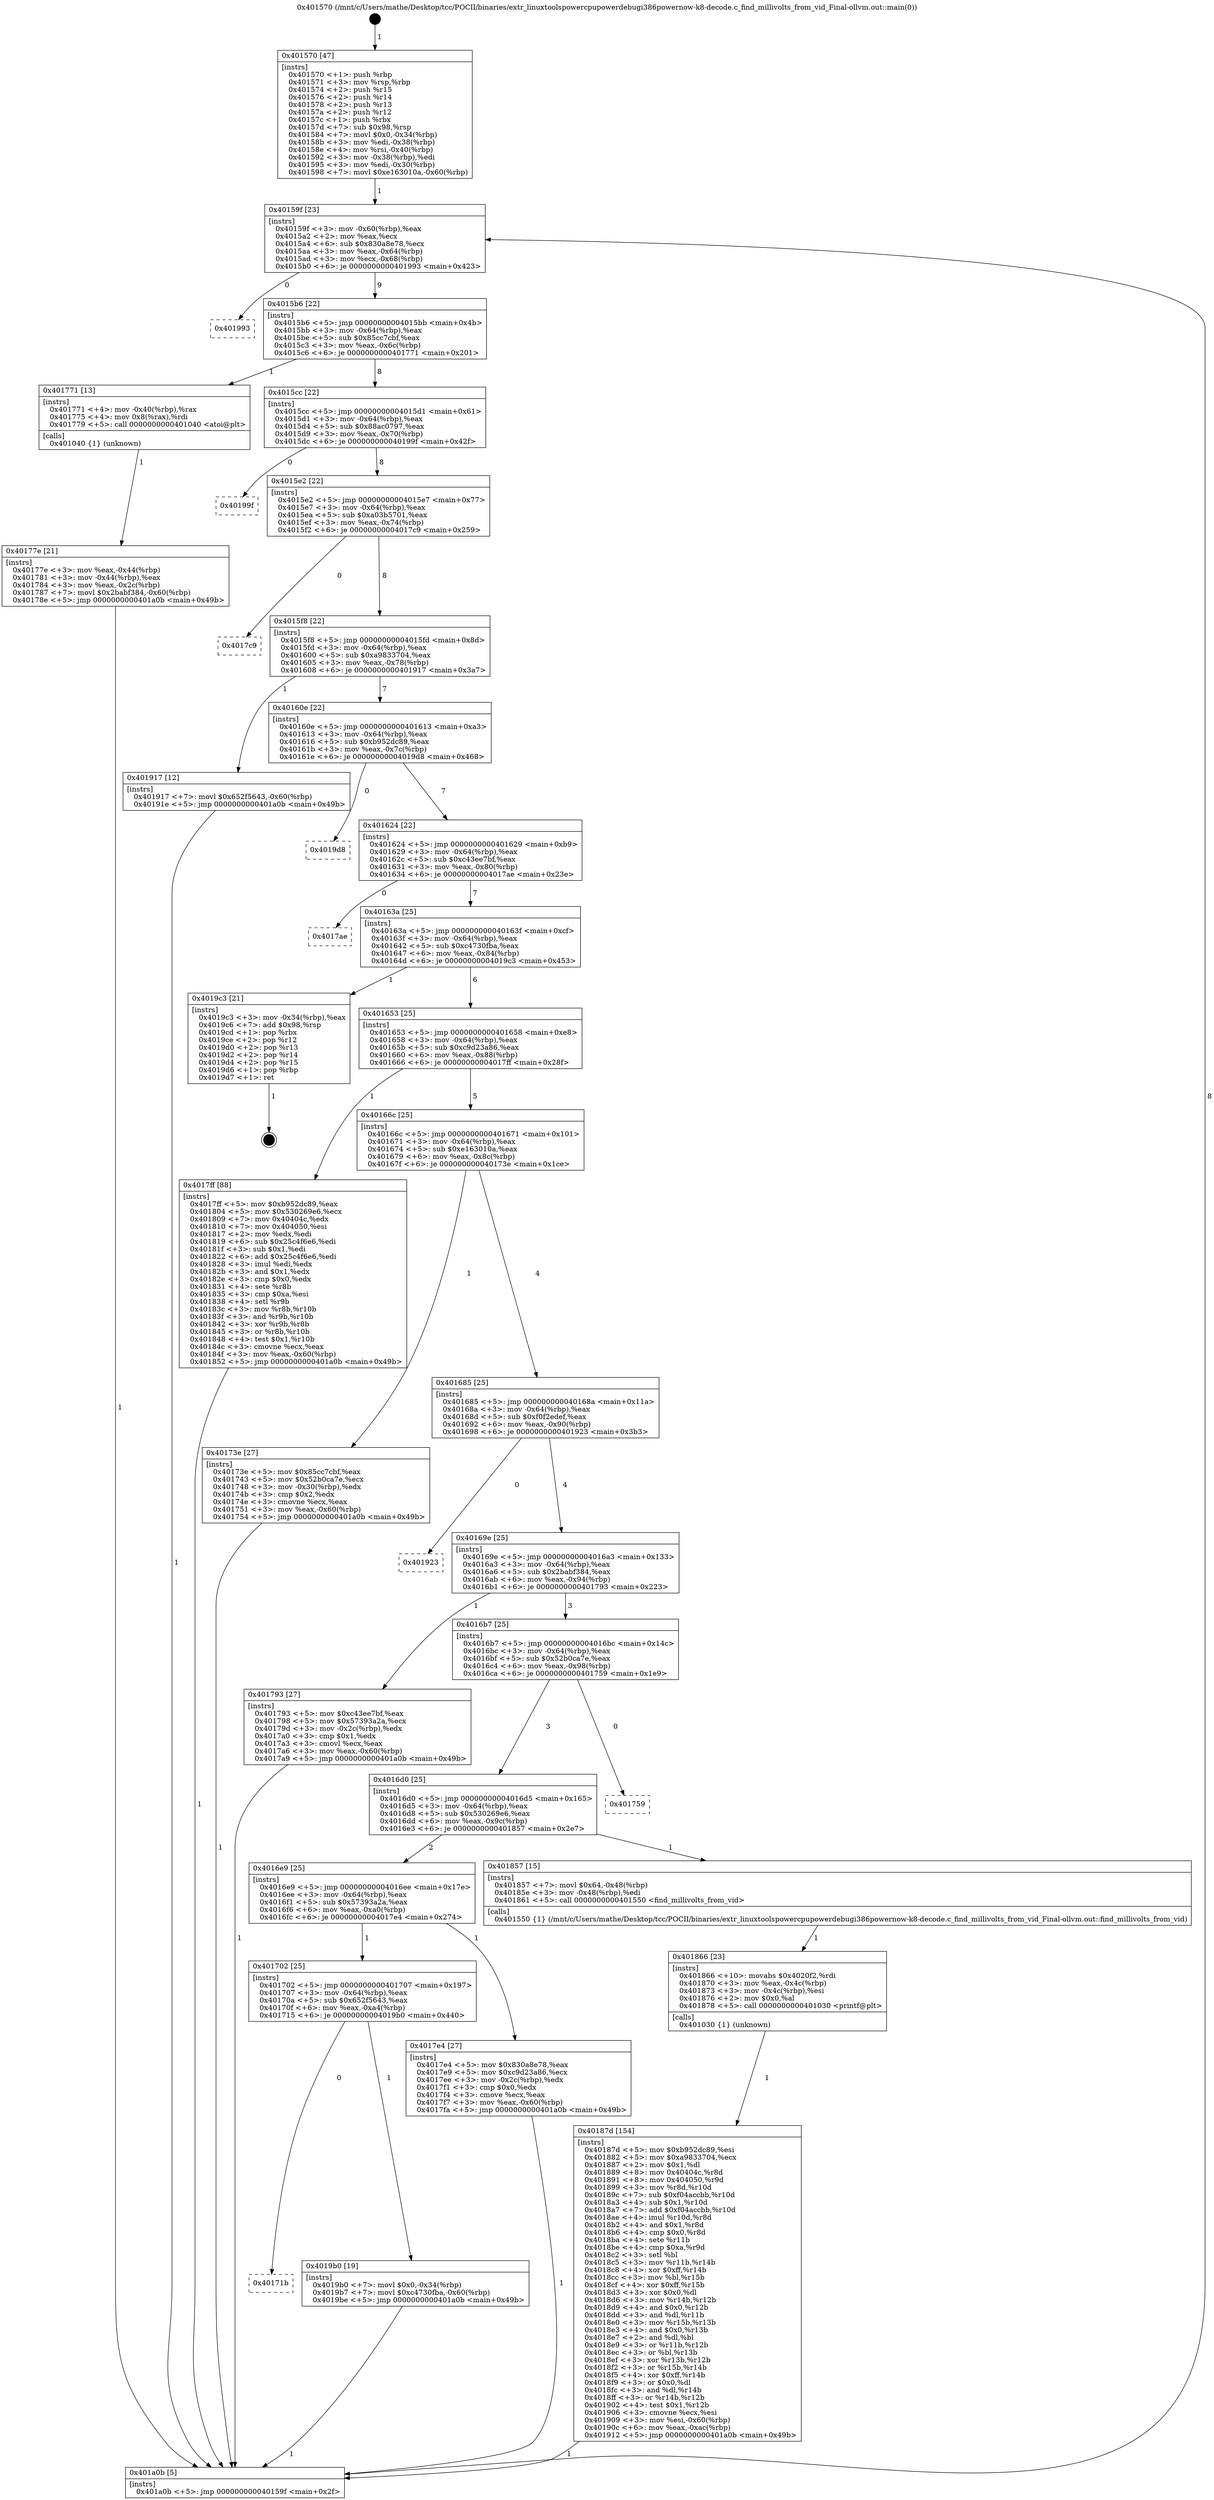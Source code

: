 digraph "0x401570" {
  label = "0x401570 (/mnt/c/Users/mathe/Desktop/tcc/POCII/binaries/extr_linuxtoolspowercpupowerdebugi386powernow-k8-decode.c_find_millivolts_from_vid_Final-ollvm.out::main(0))"
  labelloc = "t"
  node[shape=record]

  Entry [label="",width=0.3,height=0.3,shape=circle,fillcolor=black,style=filled]
  "0x40159f" [label="{
     0x40159f [23]\l
     | [instrs]\l
     &nbsp;&nbsp;0x40159f \<+3\>: mov -0x60(%rbp),%eax\l
     &nbsp;&nbsp;0x4015a2 \<+2\>: mov %eax,%ecx\l
     &nbsp;&nbsp;0x4015a4 \<+6\>: sub $0x830a8e78,%ecx\l
     &nbsp;&nbsp;0x4015aa \<+3\>: mov %eax,-0x64(%rbp)\l
     &nbsp;&nbsp;0x4015ad \<+3\>: mov %ecx,-0x68(%rbp)\l
     &nbsp;&nbsp;0x4015b0 \<+6\>: je 0000000000401993 \<main+0x423\>\l
  }"]
  "0x401993" [label="{
     0x401993\l
  }", style=dashed]
  "0x4015b6" [label="{
     0x4015b6 [22]\l
     | [instrs]\l
     &nbsp;&nbsp;0x4015b6 \<+5\>: jmp 00000000004015bb \<main+0x4b\>\l
     &nbsp;&nbsp;0x4015bb \<+3\>: mov -0x64(%rbp),%eax\l
     &nbsp;&nbsp;0x4015be \<+5\>: sub $0x85cc7cbf,%eax\l
     &nbsp;&nbsp;0x4015c3 \<+3\>: mov %eax,-0x6c(%rbp)\l
     &nbsp;&nbsp;0x4015c6 \<+6\>: je 0000000000401771 \<main+0x201\>\l
  }"]
  Exit [label="",width=0.3,height=0.3,shape=circle,fillcolor=black,style=filled,peripheries=2]
  "0x401771" [label="{
     0x401771 [13]\l
     | [instrs]\l
     &nbsp;&nbsp;0x401771 \<+4\>: mov -0x40(%rbp),%rax\l
     &nbsp;&nbsp;0x401775 \<+4\>: mov 0x8(%rax),%rdi\l
     &nbsp;&nbsp;0x401779 \<+5\>: call 0000000000401040 \<atoi@plt\>\l
     | [calls]\l
     &nbsp;&nbsp;0x401040 \{1\} (unknown)\l
  }"]
  "0x4015cc" [label="{
     0x4015cc [22]\l
     | [instrs]\l
     &nbsp;&nbsp;0x4015cc \<+5\>: jmp 00000000004015d1 \<main+0x61\>\l
     &nbsp;&nbsp;0x4015d1 \<+3\>: mov -0x64(%rbp),%eax\l
     &nbsp;&nbsp;0x4015d4 \<+5\>: sub $0x88ac0797,%eax\l
     &nbsp;&nbsp;0x4015d9 \<+3\>: mov %eax,-0x70(%rbp)\l
     &nbsp;&nbsp;0x4015dc \<+6\>: je 000000000040199f \<main+0x42f\>\l
  }"]
  "0x40171b" [label="{
     0x40171b\l
  }", style=dashed]
  "0x40199f" [label="{
     0x40199f\l
  }", style=dashed]
  "0x4015e2" [label="{
     0x4015e2 [22]\l
     | [instrs]\l
     &nbsp;&nbsp;0x4015e2 \<+5\>: jmp 00000000004015e7 \<main+0x77\>\l
     &nbsp;&nbsp;0x4015e7 \<+3\>: mov -0x64(%rbp),%eax\l
     &nbsp;&nbsp;0x4015ea \<+5\>: sub $0xa03b5701,%eax\l
     &nbsp;&nbsp;0x4015ef \<+3\>: mov %eax,-0x74(%rbp)\l
     &nbsp;&nbsp;0x4015f2 \<+6\>: je 00000000004017c9 \<main+0x259\>\l
  }"]
  "0x4019b0" [label="{
     0x4019b0 [19]\l
     | [instrs]\l
     &nbsp;&nbsp;0x4019b0 \<+7\>: movl $0x0,-0x34(%rbp)\l
     &nbsp;&nbsp;0x4019b7 \<+7\>: movl $0xc4730fba,-0x60(%rbp)\l
     &nbsp;&nbsp;0x4019be \<+5\>: jmp 0000000000401a0b \<main+0x49b\>\l
  }"]
  "0x4017c9" [label="{
     0x4017c9\l
  }", style=dashed]
  "0x4015f8" [label="{
     0x4015f8 [22]\l
     | [instrs]\l
     &nbsp;&nbsp;0x4015f8 \<+5\>: jmp 00000000004015fd \<main+0x8d\>\l
     &nbsp;&nbsp;0x4015fd \<+3\>: mov -0x64(%rbp),%eax\l
     &nbsp;&nbsp;0x401600 \<+5\>: sub $0xa9833704,%eax\l
     &nbsp;&nbsp;0x401605 \<+3\>: mov %eax,-0x78(%rbp)\l
     &nbsp;&nbsp;0x401608 \<+6\>: je 0000000000401917 \<main+0x3a7\>\l
  }"]
  "0x40187d" [label="{
     0x40187d [154]\l
     | [instrs]\l
     &nbsp;&nbsp;0x40187d \<+5\>: mov $0xb952dc89,%esi\l
     &nbsp;&nbsp;0x401882 \<+5\>: mov $0xa9833704,%ecx\l
     &nbsp;&nbsp;0x401887 \<+2\>: mov $0x1,%dl\l
     &nbsp;&nbsp;0x401889 \<+8\>: mov 0x40404c,%r8d\l
     &nbsp;&nbsp;0x401891 \<+8\>: mov 0x404050,%r9d\l
     &nbsp;&nbsp;0x401899 \<+3\>: mov %r8d,%r10d\l
     &nbsp;&nbsp;0x40189c \<+7\>: sub $0xf04accbb,%r10d\l
     &nbsp;&nbsp;0x4018a3 \<+4\>: sub $0x1,%r10d\l
     &nbsp;&nbsp;0x4018a7 \<+7\>: add $0xf04accbb,%r10d\l
     &nbsp;&nbsp;0x4018ae \<+4\>: imul %r10d,%r8d\l
     &nbsp;&nbsp;0x4018b2 \<+4\>: and $0x1,%r8d\l
     &nbsp;&nbsp;0x4018b6 \<+4\>: cmp $0x0,%r8d\l
     &nbsp;&nbsp;0x4018ba \<+4\>: sete %r11b\l
     &nbsp;&nbsp;0x4018be \<+4\>: cmp $0xa,%r9d\l
     &nbsp;&nbsp;0x4018c2 \<+3\>: setl %bl\l
     &nbsp;&nbsp;0x4018c5 \<+3\>: mov %r11b,%r14b\l
     &nbsp;&nbsp;0x4018c8 \<+4\>: xor $0xff,%r14b\l
     &nbsp;&nbsp;0x4018cc \<+3\>: mov %bl,%r15b\l
     &nbsp;&nbsp;0x4018cf \<+4\>: xor $0xff,%r15b\l
     &nbsp;&nbsp;0x4018d3 \<+3\>: xor $0x0,%dl\l
     &nbsp;&nbsp;0x4018d6 \<+3\>: mov %r14b,%r12b\l
     &nbsp;&nbsp;0x4018d9 \<+4\>: and $0x0,%r12b\l
     &nbsp;&nbsp;0x4018dd \<+3\>: and %dl,%r11b\l
     &nbsp;&nbsp;0x4018e0 \<+3\>: mov %r15b,%r13b\l
     &nbsp;&nbsp;0x4018e3 \<+4\>: and $0x0,%r13b\l
     &nbsp;&nbsp;0x4018e7 \<+2\>: and %dl,%bl\l
     &nbsp;&nbsp;0x4018e9 \<+3\>: or %r11b,%r12b\l
     &nbsp;&nbsp;0x4018ec \<+3\>: or %bl,%r13b\l
     &nbsp;&nbsp;0x4018ef \<+3\>: xor %r13b,%r12b\l
     &nbsp;&nbsp;0x4018f2 \<+3\>: or %r15b,%r14b\l
     &nbsp;&nbsp;0x4018f5 \<+4\>: xor $0xff,%r14b\l
     &nbsp;&nbsp;0x4018f9 \<+3\>: or $0x0,%dl\l
     &nbsp;&nbsp;0x4018fc \<+3\>: and %dl,%r14b\l
     &nbsp;&nbsp;0x4018ff \<+3\>: or %r14b,%r12b\l
     &nbsp;&nbsp;0x401902 \<+4\>: test $0x1,%r12b\l
     &nbsp;&nbsp;0x401906 \<+3\>: cmovne %ecx,%esi\l
     &nbsp;&nbsp;0x401909 \<+3\>: mov %esi,-0x60(%rbp)\l
     &nbsp;&nbsp;0x40190c \<+6\>: mov %eax,-0xac(%rbp)\l
     &nbsp;&nbsp;0x401912 \<+5\>: jmp 0000000000401a0b \<main+0x49b\>\l
  }"]
  "0x401917" [label="{
     0x401917 [12]\l
     | [instrs]\l
     &nbsp;&nbsp;0x401917 \<+7\>: movl $0x652f5643,-0x60(%rbp)\l
     &nbsp;&nbsp;0x40191e \<+5\>: jmp 0000000000401a0b \<main+0x49b\>\l
  }"]
  "0x40160e" [label="{
     0x40160e [22]\l
     | [instrs]\l
     &nbsp;&nbsp;0x40160e \<+5\>: jmp 0000000000401613 \<main+0xa3\>\l
     &nbsp;&nbsp;0x401613 \<+3\>: mov -0x64(%rbp),%eax\l
     &nbsp;&nbsp;0x401616 \<+5\>: sub $0xb952dc89,%eax\l
     &nbsp;&nbsp;0x40161b \<+3\>: mov %eax,-0x7c(%rbp)\l
     &nbsp;&nbsp;0x40161e \<+6\>: je 00000000004019d8 \<main+0x468\>\l
  }"]
  "0x401866" [label="{
     0x401866 [23]\l
     | [instrs]\l
     &nbsp;&nbsp;0x401866 \<+10\>: movabs $0x4020f2,%rdi\l
     &nbsp;&nbsp;0x401870 \<+3\>: mov %eax,-0x4c(%rbp)\l
     &nbsp;&nbsp;0x401873 \<+3\>: mov -0x4c(%rbp),%esi\l
     &nbsp;&nbsp;0x401876 \<+2\>: mov $0x0,%al\l
     &nbsp;&nbsp;0x401878 \<+5\>: call 0000000000401030 \<printf@plt\>\l
     | [calls]\l
     &nbsp;&nbsp;0x401030 \{1\} (unknown)\l
  }"]
  "0x4019d8" [label="{
     0x4019d8\l
  }", style=dashed]
  "0x401624" [label="{
     0x401624 [22]\l
     | [instrs]\l
     &nbsp;&nbsp;0x401624 \<+5\>: jmp 0000000000401629 \<main+0xb9\>\l
     &nbsp;&nbsp;0x401629 \<+3\>: mov -0x64(%rbp),%eax\l
     &nbsp;&nbsp;0x40162c \<+5\>: sub $0xc43ee7bf,%eax\l
     &nbsp;&nbsp;0x401631 \<+3\>: mov %eax,-0x80(%rbp)\l
     &nbsp;&nbsp;0x401634 \<+6\>: je 00000000004017ae \<main+0x23e\>\l
  }"]
  "0x401702" [label="{
     0x401702 [25]\l
     | [instrs]\l
     &nbsp;&nbsp;0x401702 \<+5\>: jmp 0000000000401707 \<main+0x197\>\l
     &nbsp;&nbsp;0x401707 \<+3\>: mov -0x64(%rbp),%eax\l
     &nbsp;&nbsp;0x40170a \<+5\>: sub $0x652f5643,%eax\l
     &nbsp;&nbsp;0x40170f \<+6\>: mov %eax,-0xa4(%rbp)\l
     &nbsp;&nbsp;0x401715 \<+6\>: je 00000000004019b0 \<main+0x440\>\l
  }"]
  "0x4017ae" [label="{
     0x4017ae\l
  }", style=dashed]
  "0x40163a" [label="{
     0x40163a [25]\l
     | [instrs]\l
     &nbsp;&nbsp;0x40163a \<+5\>: jmp 000000000040163f \<main+0xcf\>\l
     &nbsp;&nbsp;0x40163f \<+3\>: mov -0x64(%rbp),%eax\l
     &nbsp;&nbsp;0x401642 \<+5\>: sub $0xc4730fba,%eax\l
     &nbsp;&nbsp;0x401647 \<+6\>: mov %eax,-0x84(%rbp)\l
     &nbsp;&nbsp;0x40164d \<+6\>: je 00000000004019c3 \<main+0x453\>\l
  }"]
  "0x4017e4" [label="{
     0x4017e4 [27]\l
     | [instrs]\l
     &nbsp;&nbsp;0x4017e4 \<+5\>: mov $0x830a8e78,%eax\l
     &nbsp;&nbsp;0x4017e9 \<+5\>: mov $0xc9d23a86,%ecx\l
     &nbsp;&nbsp;0x4017ee \<+3\>: mov -0x2c(%rbp),%edx\l
     &nbsp;&nbsp;0x4017f1 \<+3\>: cmp $0x0,%edx\l
     &nbsp;&nbsp;0x4017f4 \<+3\>: cmove %ecx,%eax\l
     &nbsp;&nbsp;0x4017f7 \<+3\>: mov %eax,-0x60(%rbp)\l
     &nbsp;&nbsp;0x4017fa \<+5\>: jmp 0000000000401a0b \<main+0x49b\>\l
  }"]
  "0x4019c3" [label="{
     0x4019c3 [21]\l
     | [instrs]\l
     &nbsp;&nbsp;0x4019c3 \<+3\>: mov -0x34(%rbp),%eax\l
     &nbsp;&nbsp;0x4019c6 \<+7\>: add $0x98,%rsp\l
     &nbsp;&nbsp;0x4019cd \<+1\>: pop %rbx\l
     &nbsp;&nbsp;0x4019ce \<+2\>: pop %r12\l
     &nbsp;&nbsp;0x4019d0 \<+2\>: pop %r13\l
     &nbsp;&nbsp;0x4019d2 \<+2\>: pop %r14\l
     &nbsp;&nbsp;0x4019d4 \<+2\>: pop %r15\l
     &nbsp;&nbsp;0x4019d6 \<+1\>: pop %rbp\l
     &nbsp;&nbsp;0x4019d7 \<+1\>: ret\l
  }"]
  "0x401653" [label="{
     0x401653 [25]\l
     | [instrs]\l
     &nbsp;&nbsp;0x401653 \<+5\>: jmp 0000000000401658 \<main+0xe8\>\l
     &nbsp;&nbsp;0x401658 \<+3\>: mov -0x64(%rbp),%eax\l
     &nbsp;&nbsp;0x40165b \<+5\>: sub $0xc9d23a86,%eax\l
     &nbsp;&nbsp;0x401660 \<+6\>: mov %eax,-0x88(%rbp)\l
     &nbsp;&nbsp;0x401666 \<+6\>: je 00000000004017ff \<main+0x28f\>\l
  }"]
  "0x4016e9" [label="{
     0x4016e9 [25]\l
     | [instrs]\l
     &nbsp;&nbsp;0x4016e9 \<+5\>: jmp 00000000004016ee \<main+0x17e\>\l
     &nbsp;&nbsp;0x4016ee \<+3\>: mov -0x64(%rbp),%eax\l
     &nbsp;&nbsp;0x4016f1 \<+5\>: sub $0x57393a2a,%eax\l
     &nbsp;&nbsp;0x4016f6 \<+6\>: mov %eax,-0xa0(%rbp)\l
     &nbsp;&nbsp;0x4016fc \<+6\>: je 00000000004017e4 \<main+0x274\>\l
  }"]
  "0x4017ff" [label="{
     0x4017ff [88]\l
     | [instrs]\l
     &nbsp;&nbsp;0x4017ff \<+5\>: mov $0xb952dc89,%eax\l
     &nbsp;&nbsp;0x401804 \<+5\>: mov $0x530269e6,%ecx\l
     &nbsp;&nbsp;0x401809 \<+7\>: mov 0x40404c,%edx\l
     &nbsp;&nbsp;0x401810 \<+7\>: mov 0x404050,%esi\l
     &nbsp;&nbsp;0x401817 \<+2\>: mov %edx,%edi\l
     &nbsp;&nbsp;0x401819 \<+6\>: sub $0x25c4f6e6,%edi\l
     &nbsp;&nbsp;0x40181f \<+3\>: sub $0x1,%edi\l
     &nbsp;&nbsp;0x401822 \<+6\>: add $0x25c4f6e6,%edi\l
     &nbsp;&nbsp;0x401828 \<+3\>: imul %edi,%edx\l
     &nbsp;&nbsp;0x40182b \<+3\>: and $0x1,%edx\l
     &nbsp;&nbsp;0x40182e \<+3\>: cmp $0x0,%edx\l
     &nbsp;&nbsp;0x401831 \<+4\>: sete %r8b\l
     &nbsp;&nbsp;0x401835 \<+3\>: cmp $0xa,%esi\l
     &nbsp;&nbsp;0x401838 \<+4\>: setl %r9b\l
     &nbsp;&nbsp;0x40183c \<+3\>: mov %r8b,%r10b\l
     &nbsp;&nbsp;0x40183f \<+3\>: and %r9b,%r10b\l
     &nbsp;&nbsp;0x401842 \<+3\>: xor %r9b,%r8b\l
     &nbsp;&nbsp;0x401845 \<+3\>: or %r8b,%r10b\l
     &nbsp;&nbsp;0x401848 \<+4\>: test $0x1,%r10b\l
     &nbsp;&nbsp;0x40184c \<+3\>: cmovne %ecx,%eax\l
     &nbsp;&nbsp;0x40184f \<+3\>: mov %eax,-0x60(%rbp)\l
     &nbsp;&nbsp;0x401852 \<+5\>: jmp 0000000000401a0b \<main+0x49b\>\l
  }"]
  "0x40166c" [label="{
     0x40166c [25]\l
     | [instrs]\l
     &nbsp;&nbsp;0x40166c \<+5\>: jmp 0000000000401671 \<main+0x101\>\l
     &nbsp;&nbsp;0x401671 \<+3\>: mov -0x64(%rbp),%eax\l
     &nbsp;&nbsp;0x401674 \<+5\>: sub $0xe163010a,%eax\l
     &nbsp;&nbsp;0x401679 \<+6\>: mov %eax,-0x8c(%rbp)\l
     &nbsp;&nbsp;0x40167f \<+6\>: je 000000000040173e \<main+0x1ce\>\l
  }"]
  "0x401857" [label="{
     0x401857 [15]\l
     | [instrs]\l
     &nbsp;&nbsp;0x401857 \<+7\>: movl $0x64,-0x48(%rbp)\l
     &nbsp;&nbsp;0x40185e \<+3\>: mov -0x48(%rbp),%edi\l
     &nbsp;&nbsp;0x401861 \<+5\>: call 0000000000401550 \<find_millivolts_from_vid\>\l
     | [calls]\l
     &nbsp;&nbsp;0x401550 \{1\} (/mnt/c/Users/mathe/Desktop/tcc/POCII/binaries/extr_linuxtoolspowercpupowerdebugi386powernow-k8-decode.c_find_millivolts_from_vid_Final-ollvm.out::find_millivolts_from_vid)\l
  }"]
  "0x40173e" [label="{
     0x40173e [27]\l
     | [instrs]\l
     &nbsp;&nbsp;0x40173e \<+5\>: mov $0x85cc7cbf,%eax\l
     &nbsp;&nbsp;0x401743 \<+5\>: mov $0x52b0ca7e,%ecx\l
     &nbsp;&nbsp;0x401748 \<+3\>: mov -0x30(%rbp),%edx\l
     &nbsp;&nbsp;0x40174b \<+3\>: cmp $0x2,%edx\l
     &nbsp;&nbsp;0x40174e \<+3\>: cmovne %ecx,%eax\l
     &nbsp;&nbsp;0x401751 \<+3\>: mov %eax,-0x60(%rbp)\l
     &nbsp;&nbsp;0x401754 \<+5\>: jmp 0000000000401a0b \<main+0x49b\>\l
  }"]
  "0x401685" [label="{
     0x401685 [25]\l
     | [instrs]\l
     &nbsp;&nbsp;0x401685 \<+5\>: jmp 000000000040168a \<main+0x11a\>\l
     &nbsp;&nbsp;0x40168a \<+3\>: mov -0x64(%rbp),%eax\l
     &nbsp;&nbsp;0x40168d \<+5\>: sub $0xf0f2edef,%eax\l
     &nbsp;&nbsp;0x401692 \<+6\>: mov %eax,-0x90(%rbp)\l
     &nbsp;&nbsp;0x401698 \<+6\>: je 0000000000401923 \<main+0x3b3\>\l
  }"]
  "0x401a0b" [label="{
     0x401a0b [5]\l
     | [instrs]\l
     &nbsp;&nbsp;0x401a0b \<+5\>: jmp 000000000040159f \<main+0x2f\>\l
  }"]
  "0x401570" [label="{
     0x401570 [47]\l
     | [instrs]\l
     &nbsp;&nbsp;0x401570 \<+1\>: push %rbp\l
     &nbsp;&nbsp;0x401571 \<+3\>: mov %rsp,%rbp\l
     &nbsp;&nbsp;0x401574 \<+2\>: push %r15\l
     &nbsp;&nbsp;0x401576 \<+2\>: push %r14\l
     &nbsp;&nbsp;0x401578 \<+2\>: push %r13\l
     &nbsp;&nbsp;0x40157a \<+2\>: push %r12\l
     &nbsp;&nbsp;0x40157c \<+1\>: push %rbx\l
     &nbsp;&nbsp;0x40157d \<+7\>: sub $0x98,%rsp\l
     &nbsp;&nbsp;0x401584 \<+7\>: movl $0x0,-0x34(%rbp)\l
     &nbsp;&nbsp;0x40158b \<+3\>: mov %edi,-0x38(%rbp)\l
     &nbsp;&nbsp;0x40158e \<+4\>: mov %rsi,-0x40(%rbp)\l
     &nbsp;&nbsp;0x401592 \<+3\>: mov -0x38(%rbp),%edi\l
     &nbsp;&nbsp;0x401595 \<+3\>: mov %edi,-0x30(%rbp)\l
     &nbsp;&nbsp;0x401598 \<+7\>: movl $0xe163010a,-0x60(%rbp)\l
  }"]
  "0x40177e" [label="{
     0x40177e [21]\l
     | [instrs]\l
     &nbsp;&nbsp;0x40177e \<+3\>: mov %eax,-0x44(%rbp)\l
     &nbsp;&nbsp;0x401781 \<+3\>: mov -0x44(%rbp),%eax\l
     &nbsp;&nbsp;0x401784 \<+3\>: mov %eax,-0x2c(%rbp)\l
     &nbsp;&nbsp;0x401787 \<+7\>: movl $0x2babf384,-0x60(%rbp)\l
     &nbsp;&nbsp;0x40178e \<+5\>: jmp 0000000000401a0b \<main+0x49b\>\l
  }"]
  "0x4016d0" [label="{
     0x4016d0 [25]\l
     | [instrs]\l
     &nbsp;&nbsp;0x4016d0 \<+5\>: jmp 00000000004016d5 \<main+0x165\>\l
     &nbsp;&nbsp;0x4016d5 \<+3\>: mov -0x64(%rbp),%eax\l
     &nbsp;&nbsp;0x4016d8 \<+5\>: sub $0x530269e6,%eax\l
     &nbsp;&nbsp;0x4016dd \<+6\>: mov %eax,-0x9c(%rbp)\l
     &nbsp;&nbsp;0x4016e3 \<+6\>: je 0000000000401857 \<main+0x2e7\>\l
  }"]
  "0x401923" [label="{
     0x401923\l
  }", style=dashed]
  "0x40169e" [label="{
     0x40169e [25]\l
     | [instrs]\l
     &nbsp;&nbsp;0x40169e \<+5\>: jmp 00000000004016a3 \<main+0x133\>\l
     &nbsp;&nbsp;0x4016a3 \<+3\>: mov -0x64(%rbp),%eax\l
     &nbsp;&nbsp;0x4016a6 \<+5\>: sub $0x2babf384,%eax\l
     &nbsp;&nbsp;0x4016ab \<+6\>: mov %eax,-0x94(%rbp)\l
     &nbsp;&nbsp;0x4016b1 \<+6\>: je 0000000000401793 \<main+0x223\>\l
  }"]
  "0x401759" [label="{
     0x401759\l
  }", style=dashed]
  "0x401793" [label="{
     0x401793 [27]\l
     | [instrs]\l
     &nbsp;&nbsp;0x401793 \<+5\>: mov $0xc43ee7bf,%eax\l
     &nbsp;&nbsp;0x401798 \<+5\>: mov $0x57393a2a,%ecx\l
     &nbsp;&nbsp;0x40179d \<+3\>: mov -0x2c(%rbp),%edx\l
     &nbsp;&nbsp;0x4017a0 \<+3\>: cmp $0x1,%edx\l
     &nbsp;&nbsp;0x4017a3 \<+3\>: cmovl %ecx,%eax\l
     &nbsp;&nbsp;0x4017a6 \<+3\>: mov %eax,-0x60(%rbp)\l
     &nbsp;&nbsp;0x4017a9 \<+5\>: jmp 0000000000401a0b \<main+0x49b\>\l
  }"]
  "0x4016b7" [label="{
     0x4016b7 [25]\l
     | [instrs]\l
     &nbsp;&nbsp;0x4016b7 \<+5\>: jmp 00000000004016bc \<main+0x14c\>\l
     &nbsp;&nbsp;0x4016bc \<+3\>: mov -0x64(%rbp),%eax\l
     &nbsp;&nbsp;0x4016bf \<+5\>: sub $0x52b0ca7e,%eax\l
     &nbsp;&nbsp;0x4016c4 \<+6\>: mov %eax,-0x98(%rbp)\l
     &nbsp;&nbsp;0x4016ca \<+6\>: je 0000000000401759 \<main+0x1e9\>\l
  }"]
  Entry -> "0x401570" [label=" 1"]
  "0x40159f" -> "0x401993" [label=" 0"]
  "0x40159f" -> "0x4015b6" [label=" 9"]
  "0x4019c3" -> Exit [label=" 1"]
  "0x4015b6" -> "0x401771" [label=" 1"]
  "0x4015b6" -> "0x4015cc" [label=" 8"]
  "0x4019b0" -> "0x401a0b" [label=" 1"]
  "0x4015cc" -> "0x40199f" [label=" 0"]
  "0x4015cc" -> "0x4015e2" [label=" 8"]
  "0x401702" -> "0x40171b" [label=" 0"]
  "0x4015e2" -> "0x4017c9" [label=" 0"]
  "0x4015e2" -> "0x4015f8" [label=" 8"]
  "0x401702" -> "0x4019b0" [label=" 1"]
  "0x4015f8" -> "0x401917" [label=" 1"]
  "0x4015f8" -> "0x40160e" [label=" 7"]
  "0x401917" -> "0x401a0b" [label=" 1"]
  "0x40160e" -> "0x4019d8" [label=" 0"]
  "0x40160e" -> "0x401624" [label=" 7"]
  "0x40187d" -> "0x401a0b" [label=" 1"]
  "0x401624" -> "0x4017ae" [label=" 0"]
  "0x401624" -> "0x40163a" [label=" 7"]
  "0x401866" -> "0x40187d" [label=" 1"]
  "0x40163a" -> "0x4019c3" [label=" 1"]
  "0x40163a" -> "0x401653" [label=" 6"]
  "0x401857" -> "0x401866" [label=" 1"]
  "0x401653" -> "0x4017ff" [label=" 1"]
  "0x401653" -> "0x40166c" [label=" 5"]
  "0x4017e4" -> "0x401a0b" [label=" 1"]
  "0x40166c" -> "0x40173e" [label=" 1"]
  "0x40166c" -> "0x401685" [label=" 4"]
  "0x40173e" -> "0x401a0b" [label=" 1"]
  "0x401570" -> "0x40159f" [label=" 1"]
  "0x401a0b" -> "0x40159f" [label=" 8"]
  "0x401771" -> "0x40177e" [label=" 1"]
  "0x40177e" -> "0x401a0b" [label=" 1"]
  "0x4016e9" -> "0x401702" [label=" 1"]
  "0x401685" -> "0x401923" [label=" 0"]
  "0x401685" -> "0x40169e" [label=" 4"]
  "0x4017ff" -> "0x401a0b" [label=" 1"]
  "0x40169e" -> "0x401793" [label=" 1"]
  "0x40169e" -> "0x4016b7" [label=" 3"]
  "0x401793" -> "0x401a0b" [label=" 1"]
  "0x4016d0" -> "0x4016e9" [label=" 2"]
  "0x4016b7" -> "0x401759" [label=" 0"]
  "0x4016b7" -> "0x4016d0" [label=" 3"]
  "0x4016e9" -> "0x4017e4" [label=" 1"]
  "0x4016d0" -> "0x401857" [label=" 1"]
}
